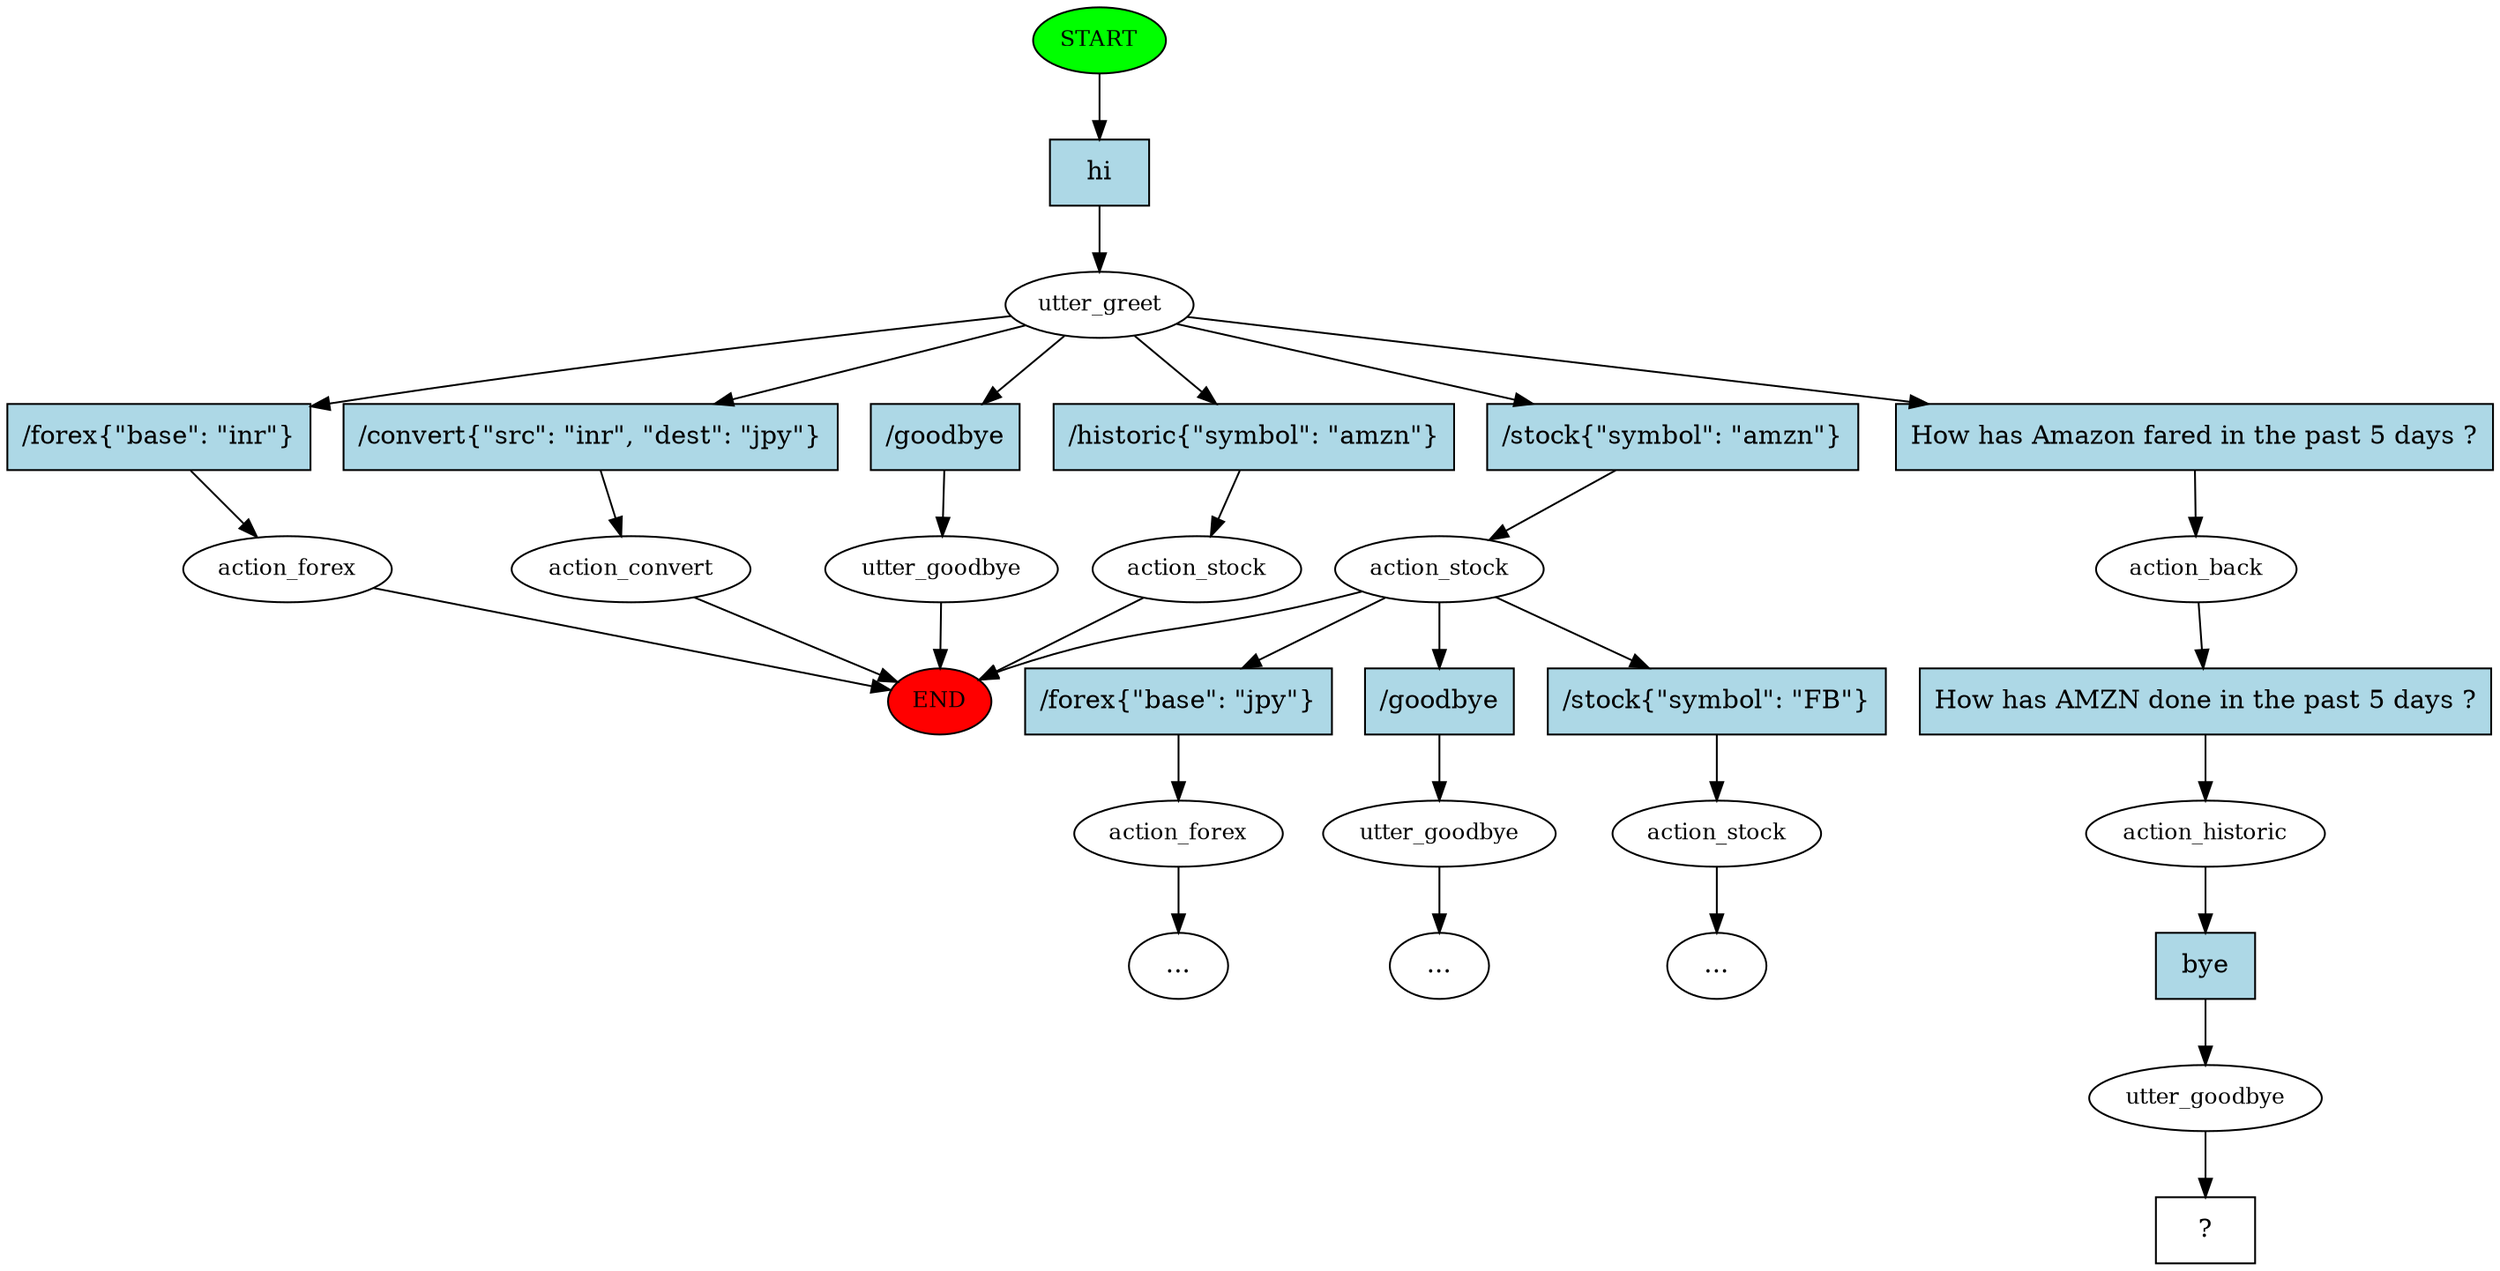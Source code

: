 digraph  {
0 [class="start active", fillcolor=green, fontsize=12, label=START, style=filled];
"-1" [class=end, fillcolor=red, fontsize=12, label=END, style=filled];
1 [class=active, fontsize=12, label=utter_greet];
2 [class="", fontsize=12, label=action_forex];
4 [class="", fontsize=12, label=action_convert];
6 [class="", fontsize=12, label=action_stock];
7 [class="", fontsize=12, label=action_forex];
"-3" [class=ellipsis, label="..."];
10 [class="", fontsize=12, label=utter_goodbye];
"-4" [class=ellipsis, label="..."];
13 [class="", fontsize=12, label=action_stock];
"-5" [class=ellipsis, label="..."];
15 [class="", fontsize=12, label=utter_goodbye];
19 [class="", fontsize=12, label=action_stock];
21 [class=active, fontsize=12, label=action_back];
22 [class=active, fontsize=12, label=action_historic];
23 [class=active, fontsize=12, label=utter_goodbye];
24 [class="intent dashed active", label="  ?  ", shape=rect];
25 [class="intent active", fillcolor=lightblue, label=hi, shape=rect, style=filled];
26 [class=intent, fillcolor=lightblue, label="/forex\{\"base\":\ \"inr\"\}", shape=rect, style=filled];
27 [class=intent, fillcolor=lightblue, label="/convert\{\"src\":\ \"inr\",\ \"dest\":\ \"jpy\"\}", shape=rect, style=filled];
28 [class=intent, fillcolor=lightblue, label="/stock\{\"symbol\":\ \"amzn\"\}", shape=rect, style=filled];
29 [class=intent, fillcolor=lightblue, label="/goodbye", shape=rect, style=filled];
30 [class=intent, fillcolor=lightblue, label="/historic\{\"symbol\":\ \"amzn\"\}", shape=rect, style=filled];
31 [class="intent active", fillcolor=lightblue, label="How\ has\ Amazon\ fared\ in\ the\ past\ 5\ days\ \?", shape=rect, style=filled];
32 [class=intent, fillcolor=lightblue, label="/forex\{\"base\":\ \"jpy\"\}", shape=rect, style=filled];
33 [class=intent, fillcolor=lightblue, label="/goodbye", shape=rect, style=filled];
34 [class=intent, fillcolor=lightblue, label="/stock\{\"symbol\":\ \"FB\"\}", shape=rect, style=filled];
35 [class="intent active", fillcolor=lightblue, label="How\ has\ AMZN\ done\ in\ the\ past\ 5\ days\ \?", shape=rect, style=filled];
36 [class="intent active", fillcolor=lightblue, label=bye, shape=rect, style=filled];
0 -> 25  [class=active, key=0];
1 -> 26  [class="", key=0];
1 -> 27  [class="", key=0];
1 -> 28  [class="", key=0];
1 -> 29  [class="", key=0];
1 -> 30  [class="", key=0];
1 -> 31  [class=active, key=0];
2 -> "-1"  [class="", key=NONE, label=""];
4 -> "-1"  [class="", key=NONE, label=""];
6 -> "-1"  [class="", key=NONE, label=""];
6 -> 32  [class="", key=0];
6 -> 33  [class="", key=0];
6 -> 34  [class="", key=0];
7 -> "-3"  [class="", key=NONE, label=""];
10 -> "-4"  [class="", key=NONE, label=""];
13 -> "-5"  [class="", key=NONE, label=""];
15 -> "-1"  [class="", key=NONE, label=""];
19 -> "-1"  [class="", key=NONE, label=""];
21 -> 35  [class=active, key=0];
22 -> 36  [class=active, key=0];
23 -> 24  [class=active, key=NONE, label=""];
25 -> 1  [class=active, key=0];
26 -> 2  [class="", key=0];
27 -> 4  [class="", key=0];
28 -> 6  [class="", key=0];
29 -> 15  [class="", key=0];
30 -> 19  [class="", key=0];
31 -> 21  [class=active, key=0];
32 -> 7  [class="", key=0];
33 -> 10  [class="", key=0];
34 -> 13  [class="", key=0];
35 -> 22  [class=active, key=0];
36 -> 23  [class=active, key=0];
}
